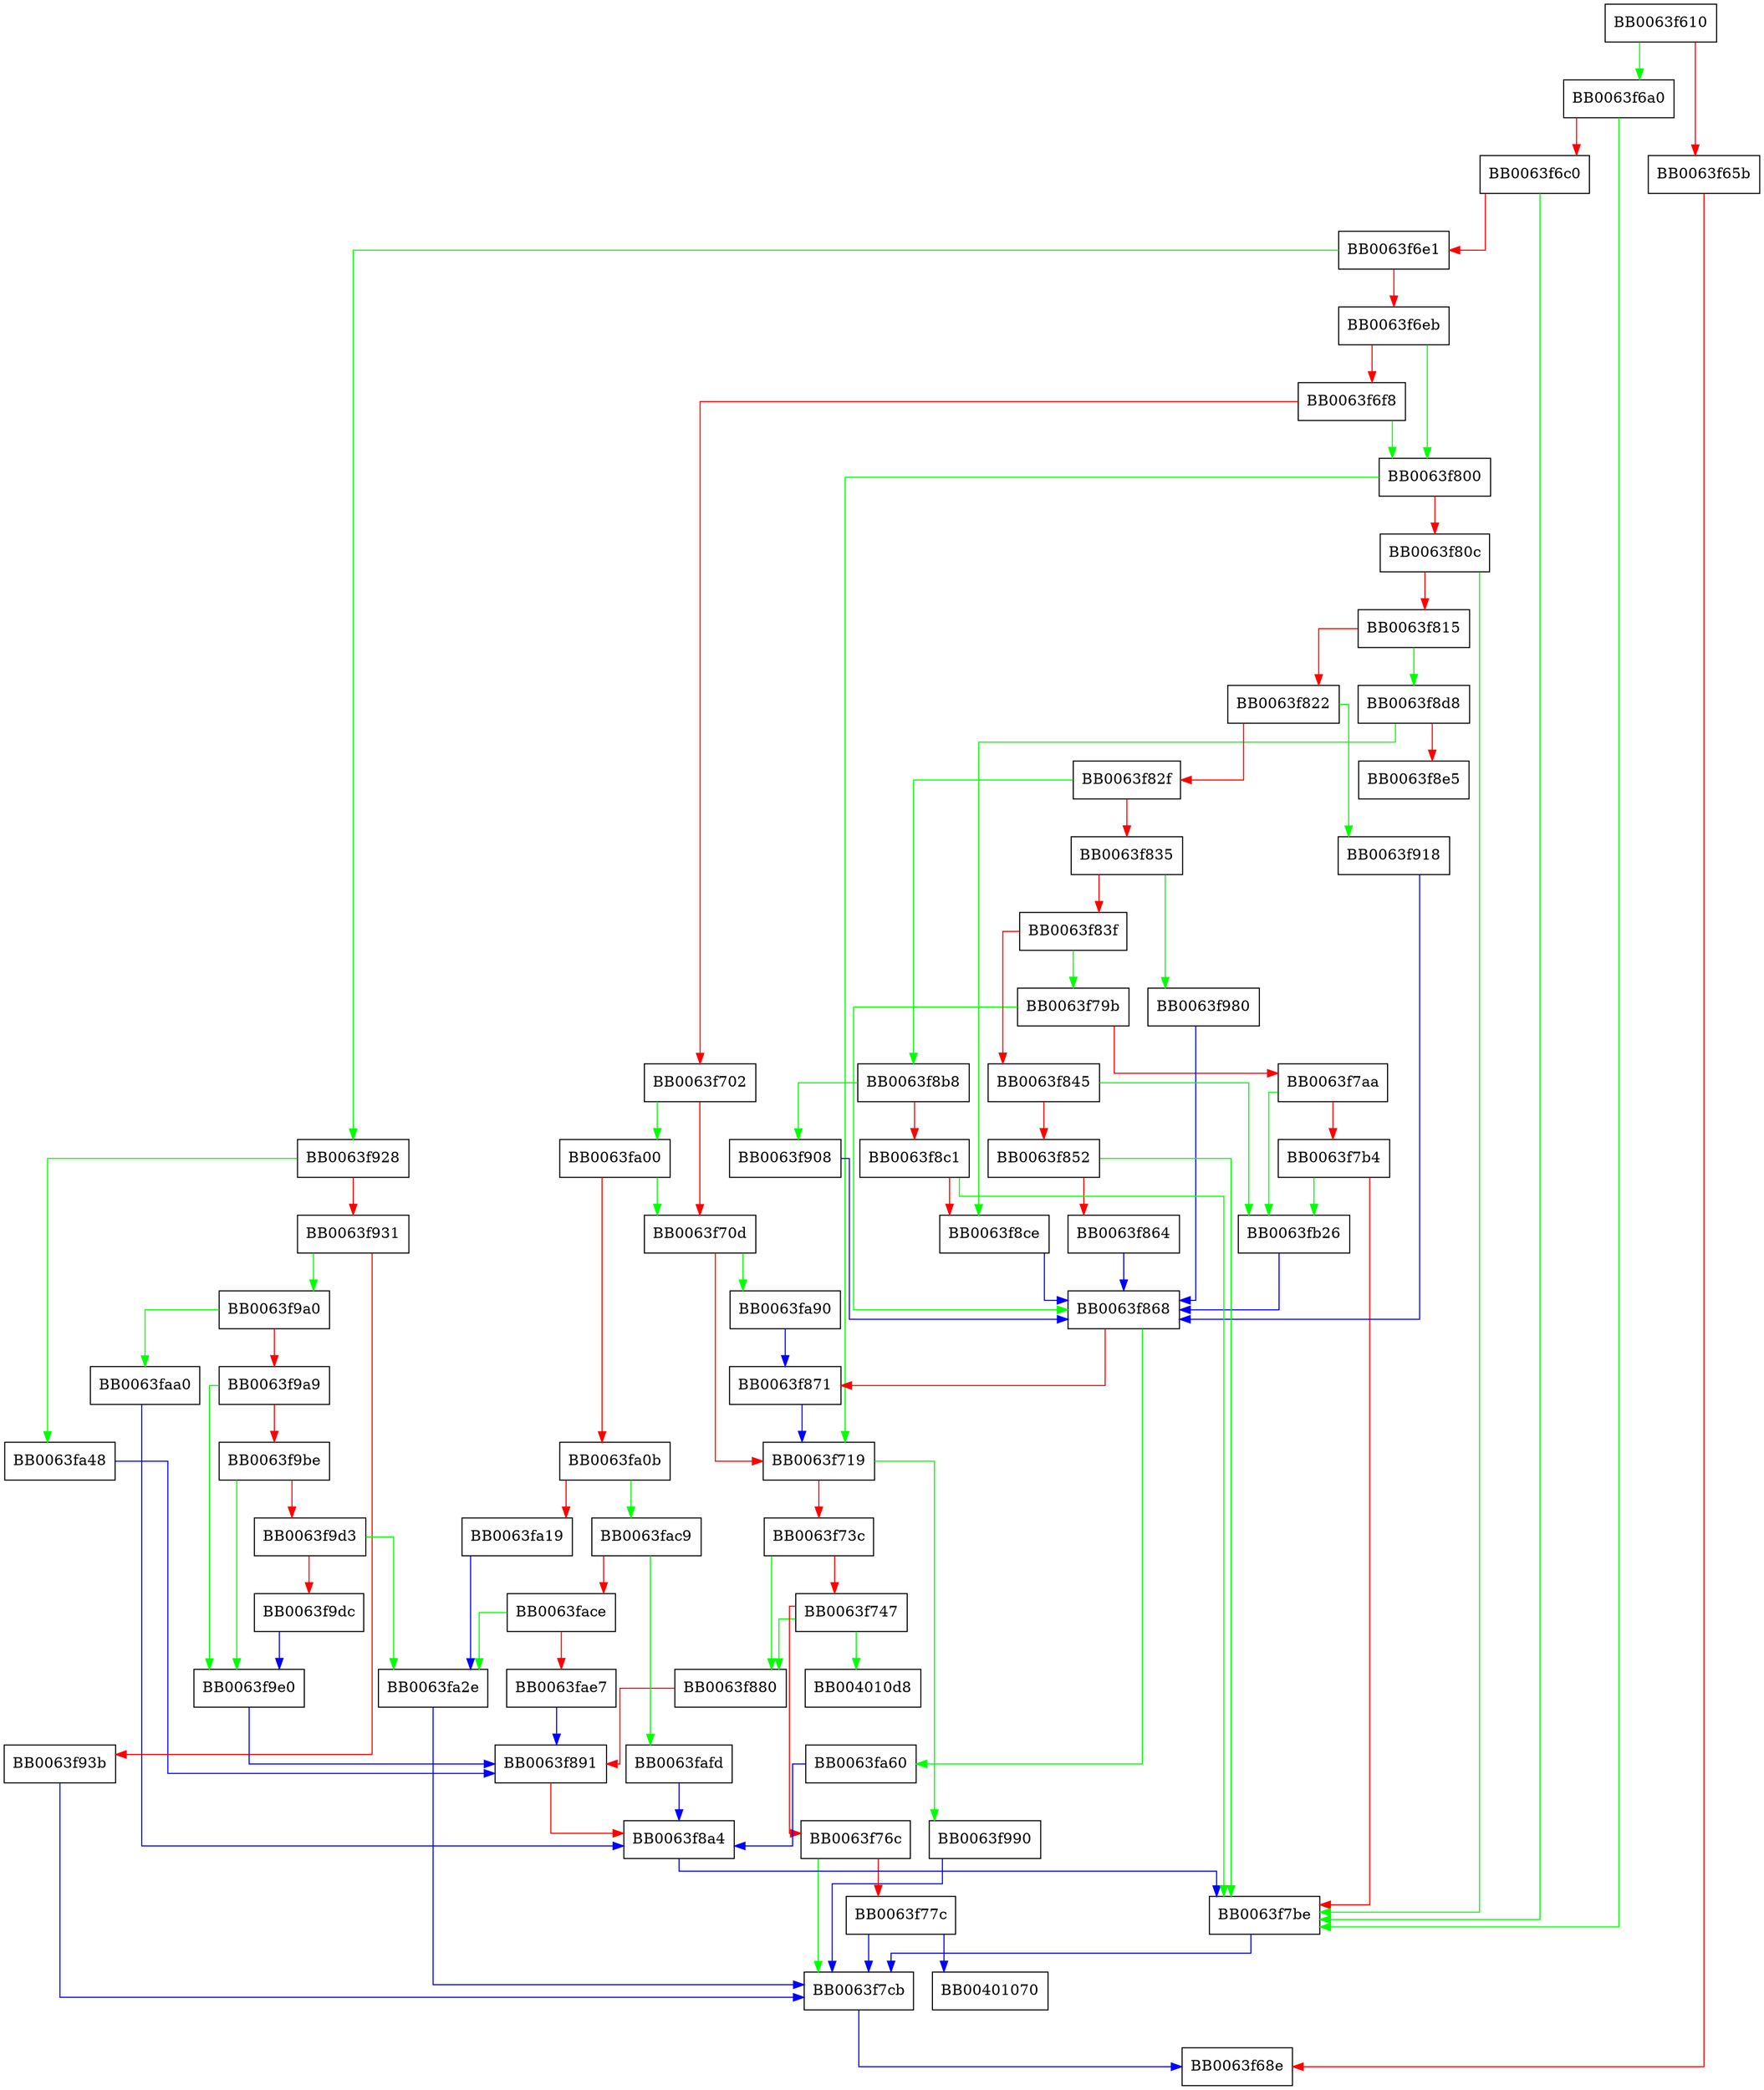 digraph ossl_rsa_verify {
  node [shape="box"];
  graph [splines=ortho];
  BB0063f610 -> BB0063f6a0 [color="green"];
  BB0063f610 -> BB0063f65b [color="red"];
  BB0063f65b -> BB0063f68e [color="red"];
  BB0063f6a0 -> BB0063f7be [color="green"];
  BB0063f6a0 -> BB0063f6c0 [color="red"];
  BB0063f6c0 -> BB0063f7be [color="green"];
  BB0063f6c0 -> BB0063f6e1 [color="red"];
  BB0063f6e1 -> BB0063f928 [color="green"];
  BB0063f6e1 -> BB0063f6eb [color="red"];
  BB0063f6eb -> BB0063f800 [color="green"];
  BB0063f6eb -> BB0063f6f8 [color="red"];
  BB0063f6f8 -> BB0063f800 [color="green"];
  BB0063f6f8 -> BB0063f702 [color="red"];
  BB0063f702 -> BB0063fa00 [color="green"];
  BB0063f702 -> BB0063f70d [color="red"];
  BB0063f70d -> BB0063fa90 [color="green"];
  BB0063f70d -> BB0063f719 [color="red"];
  BB0063f719 -> BB0063f990 [color="green"];
  BB0063f719 -> BB0063f73c [color="red"];
  BB0063f73c -> BB0063f880 [color="green"];
  BB0063f73c -> BB0063f747 [color="red"];
  BB0063f747 -> BB004010d8 [color="green"];
  BB0063f747 -> BB0063f880 [color="green"];
  BB0063f747 -> BB0063f76c [color="red"];
  BB0063f76c -> BB0063f7cb [color="green"];
  BB0063f76c -> BB0063f77c [color="red"];
  BB0063f77c -> BB00401070 [color="blue"];
  BB0063f77c -> BB0063f7cb [color="blue"];
  BB0063f79b -> BB0063f868 [color="green"];
  BB0063f79b -> BB0063f7aa [color="red"];
  BB0063f7aa -> BB0063fb26 [color="green"];
  BB0063f7aa -> BB0063f7b4 [color="red"];
  BB0063f7b4 -> BB0063fb26 [color="green"];
  BB0063f7b4 -> BB0063f7be [color="red"];
  BB0063f7be -> BB0063f7cb [color="blue"];
  BB0063f7cb -> BB0063f68e [color="blue"];
  BB0063f800 -> BB0063f719 [color="green"];
  BB0063f800 -> BB0063f80c [color="red"];
  BB0063f80c -> BB0063f7be [color="green"];
  BB0063f80c -> BB0063f815 [color="red"];
  BB0063f815 -> BB0063f8d8 [color="green"];
  BB0063f815 -> BB0063f822 [color="red"];
  BB0063f822 -> BB0063f918 [color="green"];
  BB0063f822 -> BB0063f82f [color="red"];
  BB0063f82f -> BB0063f8b8 [color="green"];
  BB0063f82f -> BB0063f835 [color="red"];
  BB0063f835 -> BB0063f980 [color="green"];
  BB0063f835 -> BB0063f83f [color="red"];
  BB0063f83f -> BB0063f79b [color="green"];
  BB0063f83f -> BB0063f845 [color="red"];
  BB0063f845 -> BB0063fb26 [color="green"];
  BB0063f845 -> BB0063f852 [color="red"];
  BB0063f852 -> BB0063f7be [color="green"];
  BB0063f852 -> BB0063f864 [color="red"];
  BB0063f864 -> BB0063f868 [color="blue"];
  BB0063f868 -> BB0063fa60 [color="green"];
  BB0063f868 -> BB0063f871 [color="red"];
  BB0063f871 -> BB0063f719 [color="blue"];
  BB0063f880 -> BB0063f891 [color="red"];
  BB0063f891 -> BB0063f8a4 [color="red"];
  BB0063f8a4 -> BB0063f7be [color="blue"];
  BB0063f8b8 -> BB0063f908 [color="green"];
  BB0063f8b8 -> BB0063f8c1 [color="red"];
  BB0063f8c1 -> BB0063f7be [color="green"];
  BB0063f8c1 -> BB0063f8ce [color="red"];
  BB0063f8ce -> BB0063f868 [color="blue"];
  BB0063f8d8 -> BB0063f8ce [color="green"];
  BB0063f8d8 -> BB0063f8e5 [color="red"];
  BB0063f908 -> BB0063f868 [color="blue"];
  BB0063f918 -> BB0063f868 [color="blue"];
  BB0063f928 -> BB0063fa48 [color="green"];
  BB0063f928 -> BB0063f931 [color="red"];
  BB0063f931 -> BB0063f9a0 [color="green"];
  BB0063f931 -> BB0063f93b [color="red"];
  BB0063f93b -> BB0063f7cb [color="blue"];
  BB0063f980 -> BB0063f868 [color="blue"];
  BB0063f990 -> BB0063f7cb [color="blue"];
  BB0063f9a0 -> BB0063faa0 [color="green"];
  BB0063f9a0 -> BB0063f9a9 [color="red"];
  BB0063f9a9 -> BB0063f9e0 [color="green"];
  BB0063f9a9 -> BB0063f9be [color="red"];
  BB0063f9be -> BB0063f9e0 [color="green"];
  BB0063f9be -> BB0063f9d3 [color="red"];
  BB0063f9d3 -> BB0063fa2e [color="green"];
  BB0063f9d3 -> BB0063f9dc [color="red"];
  BB0063f9dc -> BB0063f9e0 [color="blue"];
  BB0063f9e0 -> BB0063f891 [color="blue"];
  BB0063fa00 -> BB0063f70d [color="green"];
  BB0063fa00 -> BB0063fa0b [color="red"];
  BB0063fa0b -> BB0063fac9 [color="green"];
  BB0063fa0b -> BB0063fa19 [color="red"];
  BB0063fa19 -> BB0063fa2e [color="blue"];
  BB0063fa2e -> BB0063f7cb [color="blue"];
  BB0063fa48 -> BB0063f891 [color="blue"];
  BB0063fa60 -> BB0063f8a4 [color="blue"];
  BB0063fa90 -> BB0063f871 [color="blue"];
  BB0063faa0 -> BB0063f8a4 [color="blue"];
  BB0063fac9 -> BB0063fafd [color="green"];
  BB0063fac9 -> BB0063face [color="red"];
  BB0063face -> BB0063fa2e [color="green"];
  BB0063face -> BB0063fae7 [color="red"];
  BB0063fae7 -> BB0063f891 [color="blue"];
  BB0063fafd -> BB0063f8a4 [color="blue"];
  BB0063fb26 -> BB0063f868 [color="blue"];
}